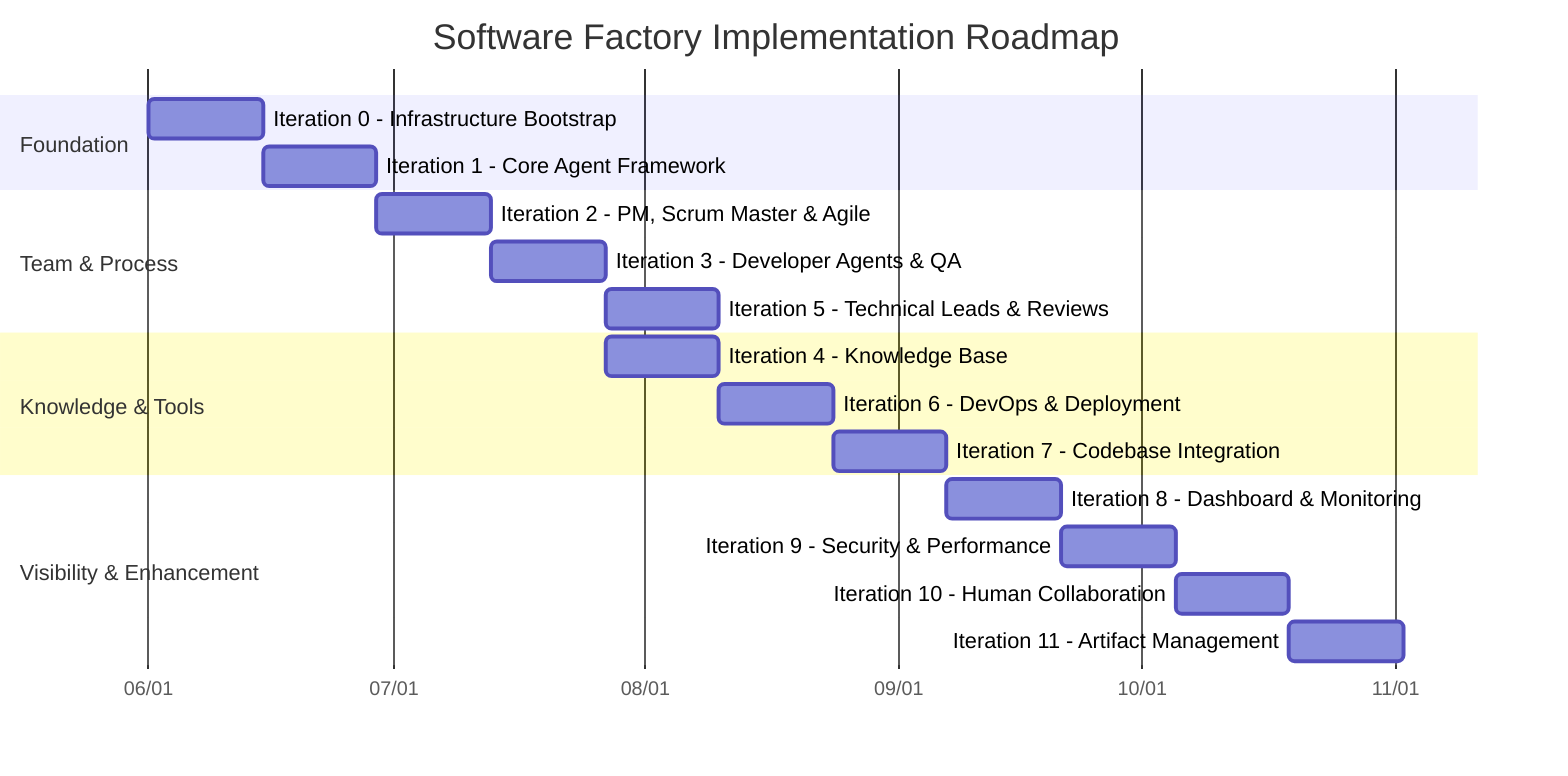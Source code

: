 ---
title: Software Factory - Implementation Iterations
---
gantt
    title Software Factory Implementation Roadmap
    dateFormat YYYY-MM-DD
    axisFormat %m/%d

    section Foundation
    Iteration 0 - Infrastructure Bootstrap   :a1, 2024-06-01, 14d
    Iteration 1 - Core Agent Framework       :a2, after a1, 14d

    section Team & Process
    Iteration 2 - PM, Scrum Master & Agile   :a3, after a2, 14d
    Iteration 3 - Developer Agents & QA      :a4, after a3, 14d
    Iteration 5 - Technical Leads & Reviews  :a5, after a4, 14d

    section Knowledge & Tools
    Iteration 4 - Knowledge Base             :a6, after a4, 14d
    Iteration 6 - DevOps & Deployment        :a7, after a5, 14d
    Iteration 7 - Codebase Integration       :a8, after a7, 14d

    section Visibility & Enhancement
    Iteration 8 - Dashboard & Monitoring     :a9, after a8, 14d
    Iteration 9 - Security & Performance     :a10, after a9, 14d
    Iteration 10 - Human Collaboration       :a11, after a10, 14d
    Iteration 11 - Artifact Management       :a12, after a11, 14d